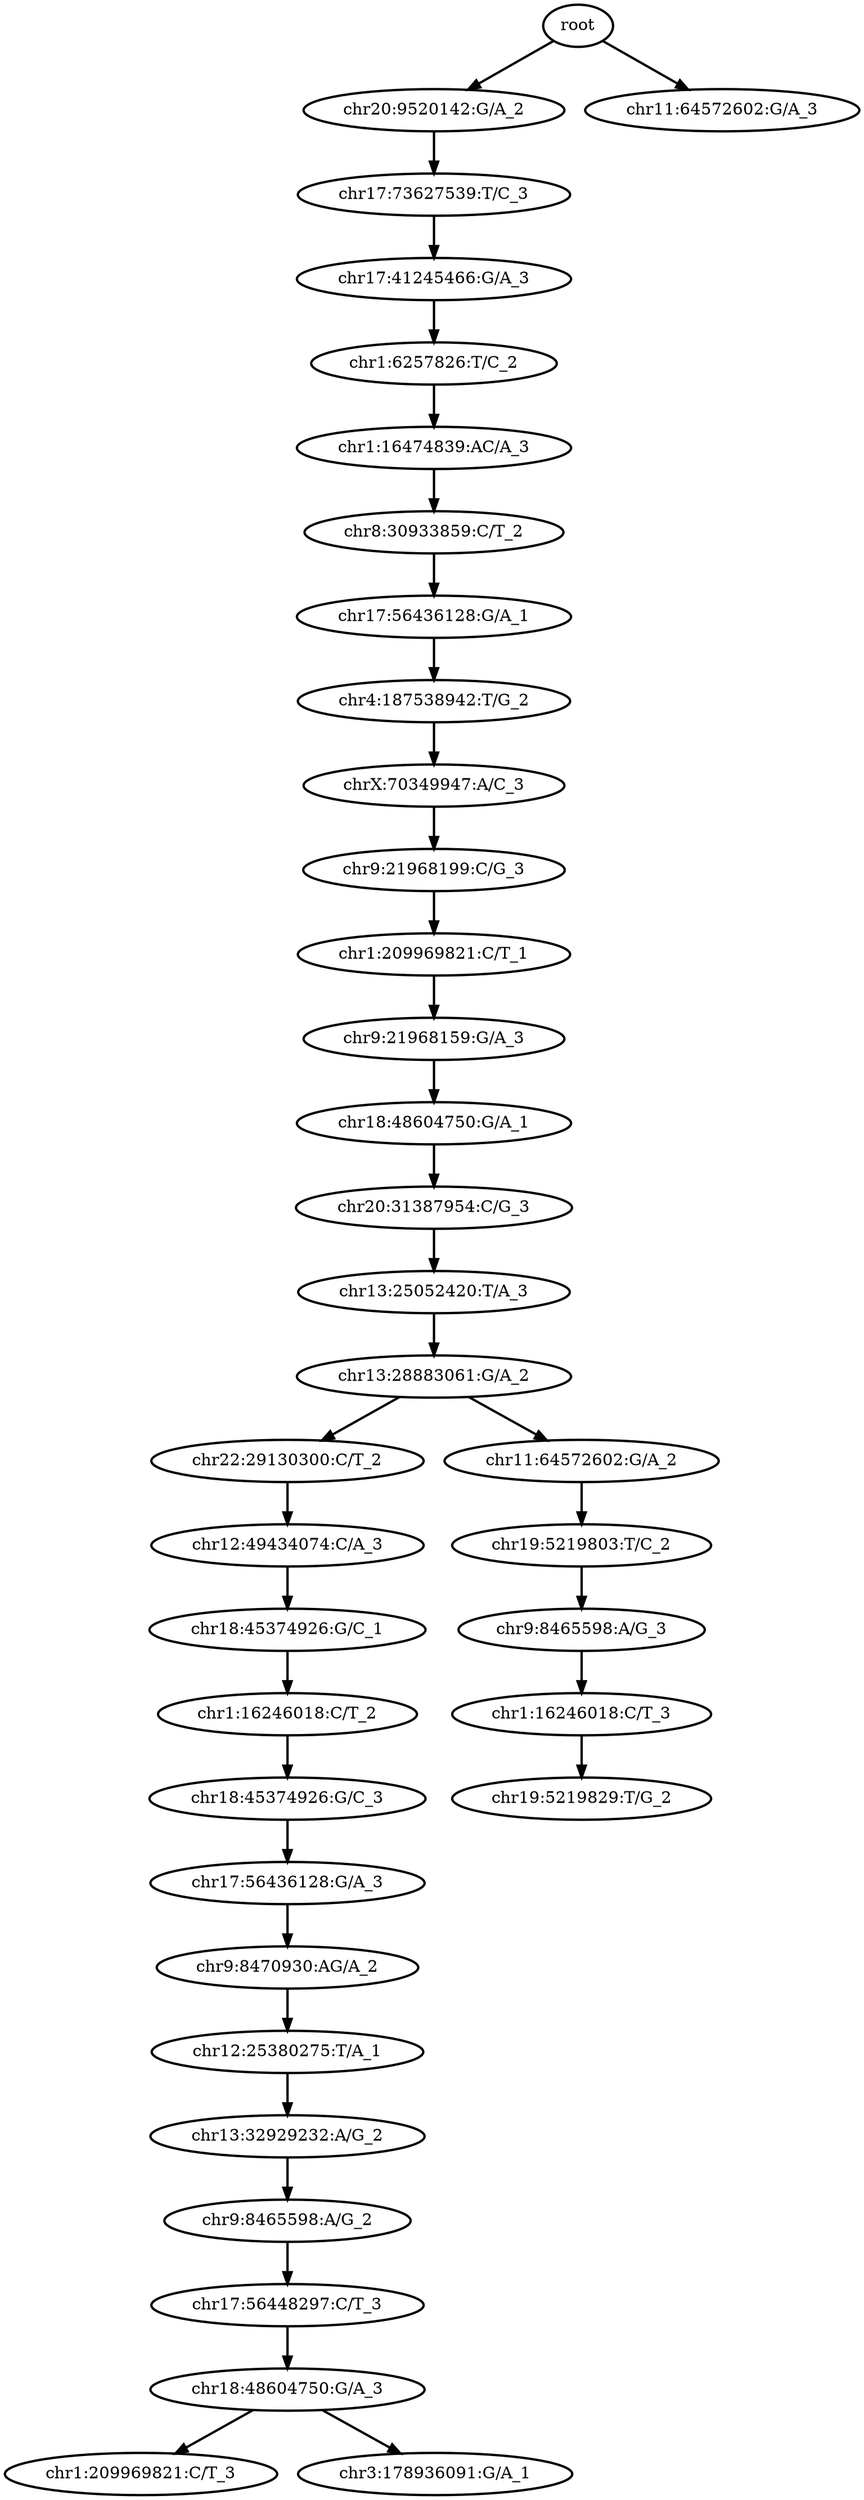 digraph N {
	overlap="false"
	rankdir="TB"
	0 [label="root", style="bold"];
	1 [label="chr20:9520142:G/A_2", style="bold"];
	2 [label="chr17:73627539:T/C_3", style="bold"];
	3 [label="chr17:41245466:G/A_3", style="bold"];
	4 [label="chr1:6257826:T/C_2", style="bold"];
	5 [label="chr1:16474839:AC/A_3", style="bold"];
	6 [label="chr8:30933859:C/T_2", style="bold"];
	7 [label="chr17:56436128:G/A_1", style="bold"];
	8 [label="chr4:187538942:T/G_2", style="bold"];
	9 [label="chrX:70349947:A/C_3", style="bold"];
	10 [label="chr9:21968199:C/G_3", style="bold"];
	11 [label="chr1:209969821:C/T_1", style="bold"];
	12 [label="chr9:21968159:G/A_3", style="bold"];
	13 [label="chr18:48604750:G/A_1", style="bold"];
	14 [label="chr20:31387954:C/G_3", style="bold"];
	15 [label="chr13:25052420:T/A_3", style="bold"];
	16 [label="chr13:28883061:G/A_2", style="bold"];
	17 [label="chr22:29130300:C/T_2", style="bold"];
	18 [label="chr12:49434074:C/A_3", style="bold"];
	19 [label="chr18:45374926:G/C_1", style="bold"];
	20 [label="chr1:16246018:C/T_2", style="bold"];
	21 [label="chr18:45374926:G/C_3", style="bold"];
	22 [label="chr17:56436128:G/A_3", style="bold"];
	23 [label="chr9:8470930:AG/A_2", style="bold"];
	24 [label="chr12:25380275:T/A_1", style="bold"];
	25 [label="chr13:32929232:A/G_2", style="bold"];
	26 [label="chr9:8465598:A/G_2", style="bold"];
	27 [label="chr17:56448297:C/T_3", style="bold"];
	28 [label="chr18:48604750:G/A_3", style="bold"];
	29 [label="chr1:209969821:C/T_3", style="bold"];
	30 [label="chr11:64572602:G/A_3", style="bold"];
	31 [label="chr11:64572602:G/A_2", style="bold"];
	32 [label="chr19:5219803:T/C_2", style="bold"];
	33 [label="chr9:8465598:A/G_3", style="bold"];
	34 [label="chr1:16246018:C/T_3", style="bold"];
	35 [label="chr19:5219829:T/G_2", style="bold"];
	36 [label="chr3:178936091:G/A_1", style="bold"];
	0 -> 1 [style="bold"];
	0 -> 30 [style="bold"];
	1 -> 2 [style="bold"];
	2 -> 3 [style="bold"];
	3 -> 4 [style="bold"];
	4 -> 5 [style="bold"];
	5 -> 6 [style="bold"];
	6 -> 7 [style="bold"];
	7 -> 8 [style="bold"];
	8 -> 9 [style="bold"];
	9 -> 10 [style="bold"];
	10 -> 11 [style="bold"];
	11 -> 12 [style="bold"];
	12 -> 13 [style="bold"];
	13 -> 14 [style="bold"];
	14 -> 15 [style="bold"];
	15 -> 16 [style="bold"];
	16 -> 17 [style="bold"];
	16 -> 31 [style="bold"];
	17 -> 18 [style="bold"];
	18 -> 19 [style="bold"];
	19 -> 20 [style="bold"];
	20 -> 21 [style="bold"];
	21 -> 22 [style="bold"];
	22 -> 23 [style="bold"];
	23 -> 24 [style="bold"];
	24 -> 25 [style="bold"];
	25 -> 26 [style="bold"];
	26 -> 27 [style="bold"];
	27 -> 28 [style="bold"];
	28 -> 29 [style="bold"];
	28 -> 36 [style="bold"];
	31 -> 32 [style="bold"];
	32 -> 33 [style="bold"];
	33 -> 34 [style="bold"];
	34 -> 35 [style="bold"];
}